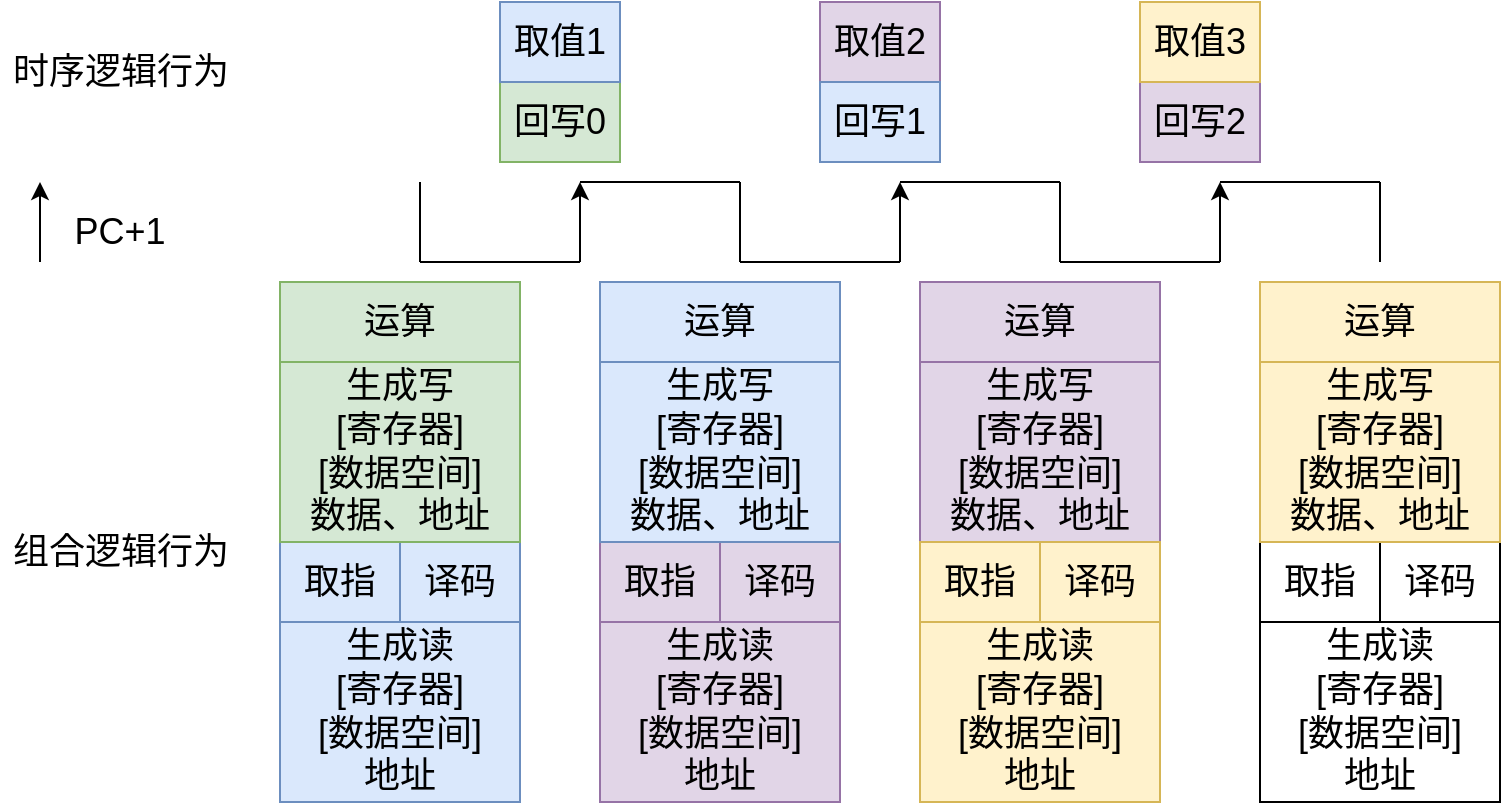 <mxfile version="16.0.3" type="device"><diagram id="IzAwbA2H8wNFUBzf3I_9" name="第 1 页"><mxGraphModel dx="1038" dy="579" grid="1" gridSize="10" guides="1" tooltips="1" connect="1" arrows="1" fold="1" page="1" pageScale="1" pageWidth="1169" pageHeight="1654" math="0" shadow="0"><root><mxCell id="0"/><mxCell id="1" parent="0"/><mxCell id="OezFH6JERg1xJNOGSZTi-2" value="" style="endArrow=none;html=1;rounded=0;fontSize=18;" parent="1" edge="1"><mxGeometry width="50" height="50" relative="1" as="geometry"><mxPoint x="250" y="310" as="sourcePoint"/><mxPoint x="330" y="310" as="targetPoint"/></mxGeometry></mxCell><mxCell id="OezFH6JERg1xJNOGSZTi-3" value="" style="endArrow=none;html=1;rounded=0;fontSize=18;" parent="1" edge="1"><mxGeometry width="50" height="50" relative="1" as="geometry"><mxPoint x="410" y="270" as="sourcePoint"/><mxPoint x="410" y="310" as="targetPoint"/></mxGeometry></mxCell><mxCell id="OezFH6JERg1xJNOGSZTi-4" value="" style="endArrow=none;html=1;rounded=0;fontSize=18;" parent="1" edge="1"><mxGeometry width="50" height="50" relative="1" as="geometry"><mxPoint x="330" y="270" as="sourcePoint"/><mxPoint x="410" y="270" as="targetPoint"/></mxGeometry></mxCell><mxCell id="OezFH6JERg1xJNOGSZTi-5" value="" style="endArrow=classic;html=1;rounded=0;fontSize=18;startArrow=none;startFill=0;endFill=1;" parent="1" edge="1"><mxGeometry width="50" height="50" relative="1" as="geometry"><mxPoint x="330" y="310" as="sourcePoint"/><mxPoint x="330" y="270" as="targetPoint"/></mxGeometry></mxCell><mxCell id="OezFH6JERg1xJNOGSZTi-6" value="" style="endArrow=none;html=1;rounded=0;fontSize=18;" parent="1" edge="1"><mxGeometry width="50" height="50" relative="1" as="geometry"><mxPoint x="410" y="310" as="sourcePoint"/><mxPoint x="490" y="310" as="targetPoint"/></mxGeometry></mxCell><mxCell id="OezFH6JERg1xJNOGSZTi-8" value="" style="endArrow=none;html=1;rounded=0;fontSize=18;" parent="1" edge="1"><mxGeometry width="50" height="50" relative="1" as="geometry"><mxPoint x="490" y="270" as="sourcePoint"/><mxPoint x="570" y="270" as="targetPoint"/></mxGeometry></mxCell><mxCell id="OezFH6JERg1xJNOGSZTi-9" value="" style="endArrow=classic;html=1;rounded=0;fontSize=18;endFill=1;" parent="1" edge="1"><mxGeometry width="50" height="50" relative="1" as="geometry"><mxPoint x="490" y="310" as="sourcePoint"/><mxPoint x="490" y="270" as="targetPoint"/></mxGeometry></mxCell><mxCell id="OezFH6JERg1xJNOGSZTi-10" value="" style="endArrow=none;html=1;rounded=0;fontSize=18;" parent="1" edge="1"><mxGeometry width="50" height="50" relative="1" as="geometry"><mxPoint x="570" y="270" as="sourcePoint"/><mxPoint x="570" y="310" as="targetPoint"/></mxGeometry></mxCell><mxCell id="OezFH6JERg1xJNOGSZTi-11" value="" style="endArrow=none;html=1;rounded=0;fontSize=18;" parent="1" edge="1"><mxGeometry width="50" height="50" relative="1" as="geometry"><mxPoint x="570" y="310" as="sourcePoint"/><mxPoint x="650" y="310" as="targetPoint"/></mxGeometry></mxCell><mxCell id="OezFH6JERg1xJNOGSZTi-12" value="" style="endArrow=none;html=1;rounded=0;fontSize=18;" parent="1" edge="1"><mxGeometry width="50" height="50" relative="1" as="geometry"><mxPoint x="730" y="270" as="sourcePoint"/><mxPoint x="730" y="310" as="targetPoint"/></mxGeometry></mxCell><mxCell id="OezFH6JERg1xJNOGSZTi-13" value="" style="endArrow=none;html=1;rounded=0;fontSize=18;" parent="1" edge="1"><mxGeometry width="50" height="50" relative="1" as="geometry"><mxPoint x="650" y="270" as="sourcePoint"/><mxPoint x="730" y="270" as="targetPoint"/></mxGeometry></mxCell><mxCell id="OezFH6JERg1xJNOGSZTi-14" value="" style="endArrow=classic;html=1;rounded=0;fontSize=18;endFill=1;" parent="1" edge="1"><mxGeometry width="50" height="50" relative="1" as="geometry"><mxPoint x="650" y="310" as="sourcePoint"/><mxPoint x="650" y="270" as="targetPoint"/></mxGeometry></mxCell><mxCell id="OezFH6JERg1xJNOGSZTi-15" value="" style="endArrow=none;html=1;rounded=0;fontSize=18;" parent="1" edge="1"><mxGeometry width="50" height="50" relative="1" as="geometry"><mxPoint x="250" y="270" as="sourcePoint"/><mxPoint x="250" y="310" as="targetPoint"/></mxGeometry></mxCell><mxCell id="OezFH6JERg1xJNOGSZTi-17" value="时序逻辑行为" style="text;html=1;align=center;verticalAlign=middle;resizable=0;points=[];autosize=1;strokeColor=none;fillColor=none;fontSize=18;" parent="1" vertex="1"><mxGeometry x="40" y="200" width="120" height="30" as="geometry"/></mxCell><mxCell id="OezFH6JERg1xJNOGSZTi-18" value="组合逻辑行为" style="text;html=1;align=center;verticalAlign=middle;resizable=0;points=[];autosize=1;strokeColor=none;fillColor=none;fontSize=18;" parent="1" vertex="1"><mxGeometry x="40" y="440" width="120" height="30" as="geometry"/></mxCell><mxCell id="OezFH6JERg1xJNOGSZTi-19" value="译码" style="rounded=0;whiteSpace=wrap;html=1;fontSize=18;fillColor=#e1d5e7;strokeColor=#9673a6;" parent="1" vertex="1"><mxGeometry x="400" y="450" width="60" height="40" as="geometry"/></mxCell><mxCell id="OezFH6JERg1xJNOGSZTi-20" value="生成读&lt;br&gt;[寄存器]&lt;br&gt;[数据空间]&lt;br&gt;地址" style="rounded=0;whiteSpace=wrap;html=1;fontSize=18;fillColor=#e1d5e7;strokeColor=#9673a6;" parent="1" vertex="1"><mxGeometry x="340" y="490" width="120" height="90" as="geometry"/></mxCell><mxCell id="OezFH6JERg1xJNOGSZTi-22" value="" style="endArrow=classic;html=1;rounded=0;fontSize=18;startArrow=none;startFill=0;endFill=1;" parent="1" edge="1"><mxGeometry width="50" height="50" relative="1" as="geometry"><mxPoint x="60" y="310" as="sourcePoint"/><mxPoint x="60" y="270" as="targetPoint"/></mxGeometry></mxCell><mxCell id="OezFH6JERg1xJNOGSZTi-23" value="取值2" style="rounded=0;whiteSpace=wrap;html=1;fontSize=18;fillColor=#e1d5e7;strokeColor=#9673a6;" parent="1" vertex="1"><mxGeometry x="450" y="180" width="60" height="40" as="geometry"/></mxCell><mxCell id="OezFH6JERg1xJNOGSZTi-24" value="运算" style="rounded=0;whiteSpace=wrap;html=1;fontSize=18;fillColor=#e1d5e7;strokeColor=#9673a6;" parent="1" vertex="1"><mxGeometry x="500" y="320" width="120" height="40" as="geometry"/></mxCell><mxCell id="OezFH6JERg1xJNOGSZTi-25" value="生成写&lt;br&gt;[寄存器]&lt;br&gt;[数据空间]&lt;br&gt;数据、地址" style="rounded=0;whiteSpace=wrap;html=1;fontSize=18;fillColor=#e1d5e7;strokeColor=#9673a6;" parent="1" vertex="1"><mxGeometry x="500" y="360" width="120" height="90" as="geometry"/></mxCell><mxCell id="OezFH6JERg1xJNOGSZTi-26" value="回写2" style="rounded=0;whiteSpace=wrap;html=1;fontSize=18;fillColor=#e1d5e7;strokeColor=#9673a6;" parent="1" vertex="1"><mxGeometry x="610" y="220" width="60" height="40" as="geometry"/></mxCell><mxCell id="OezFH6JERg1xJNOGSZTi-28" value="取值3" style="rounded=0;whiteSpace=wrap;html=1;fontSize=18;fillColor=#fff2cc;strokeColor=#d6b656;" parent="1" vertex="1"><mxGeometry x="610" y="180" width="60" height="40" as="geometry"/></mxCell><mxCell id="OezFH6JERg1xJNOGSZTi-32" value="回写1" style="rounded=0;whiteSpace=wrap;html=1;fontSize=18;fillColor=#dae8fc;strokeColor=#6c8ebf;" parent="1" vertex="1"><mxGeometry x="450" y="220" width="60" height="40" as="geometry"/></mxCell><mxCell id="OezFH6JERg1xJNOGSZTi-34" value="取指" style="rounded=0;whiteSpace=wrap;html=1;fontSize=18;fillColor=#e1d5e7;strokeColor=#9673a6;" parent="1" vertex="1"><mxGeometry x="340" y="450" width="60" height="40" as="geometry"/></mxCell><mxCell id="OezFH6JERg1xJNOGSZTi-35" value="回写0" style="rounded=0;whiteSpace=wrap;html=1;fontSize=18;fillColor=#d5e8d4;strokeColor=#82b366;" parent="1" vertex="1"><mxGeometry x="290" y="220" width="60" height="40" as="geometry"/></mxCell><mxCell id="OezFH6JERg1xJNOGSZTi-36" value="取值1" style="rounded=0;whiteSpace=wrap;html=1;fontSize=18;fillColor=#dae8fc;strokeColor=#6c8ebf;" parent="1" vertex="1"><mxGeometry x="290" y="180" width="60" height="40" as="geometry"/></mxCell><mxCell id="OezFH6JERg1xJNOGSZTi-38" value="运算" style="rounded=0;whiteSpace=wrap;html=1;fontSize=18;fillColor=#dae8fc;strokeColor=#6c8ebf;" parent="1" vertex="1"><mxGeometry x="340" y="320" width="120" height="40" as="geometry"/></mxCell><mxCell id="OezFH6JERg1xJNOGSZTi-39" value="生成写&lt;br&gt;[寄存器]&lt;br&gt;[数据空间]&lt;br&gt;数据、地址" style="rounded=0;whiteSpace=wrap;html=1;fontSize=18;fillColor=#dae8fc;strokeColor=#6c8ebf;" parent="1" vertex="1"><mxGeometry x="340" y="360" width="120" height="90" as="geometry"/></mxCell><mxCell id="OezFH6JERg1xJNOGSZTi-40" value="译码" style="rounded=0;whiteSpace=wrap;html=1;fontSize=18;fillColor=#fff2cc;strokeColor=#d6b656;" parent="1" vertex="1"><mxGeometry x="560" y="450" width="60" height="40" as="geometry"/></mxCell><mxCell id="OezFH6JERg1xJNOGSZTi-41" value="生成读&lt;br&gt;[寄存器]&lt;br&gt;[数据空间]&lt;br&gt;地址" style="rounded=0;whiteSpace=wrap;html=1;fontSize=18;fillColor=#fff2cc;strokeColor=#d6b656;" parent="1" vertex="1"><mxGeometry x="500" y="490" width="120" height="90" as="geometry"/></mxCell><mxCell id="OezFH6JERg1xJNOGSZTi-42" value="取指" style="rounded=0;whiteSpace=wrap;html=1;fontSize=18;fillColor=#fff2cc;strokeColor=#d6b656;" parent="1" vertex="1"><mxGeometry x="500" y="450" width="60" height="40" as="geometry"/></mxCell><mxCell id="OezFH6JERg1xJNOGSZTi-43" value="译码" style="rounded=0;whiteSpace=wrap;html=1;fontSize=18;fillColor=#dae8fc;strokeColor=#6c8ebf;" parent="1" vertex="1"><mxGeometry x="240" y="450" width="60" height="40" as="geometry"/></mxCell><mxCell id="OezFH6JERg1xJNOGSZTi-44" value="生成读&lt;br&gt;[寄存器]&lt;br&gt;[数据空间]&lt;br&gt;地址" style="rounded=0;whiteSpace=wrap;html=1;fontSize=18;fillColor=#dae8fc;strokeColor=#6c8ebf;" parent="1" vertex="1"><mxGeometry x="180" y="490" width="120" height="90" as="geometry"/></mxCell><mxCell id="OezFH6JERg1xJNOGSZTi-45" value="取指" style="rounded=0;whiteSpace=wrap;html=1;fontSize=18;fillColor=#dae8fc;strokeColor=#6c8ebf;" parent="1" vertex="1"><mxGeometry x="180" y="450" width="60" height="40" as="geometry"/></mxCell><mxCell id="OezFH6JERg1xJNOGSZTi-46" value="运算" style="rounded=0;whiteSpace=wrap;html=1;fontSize=18;fillColor=#d5e8d4;strokeColor=#82b366;" parent="1" vertex="1"><mxGeometry x="180" y="320" width="120" height="40" as="geometry"/></mxCell><mxCell id="OezFH6JERg1xJNOGSZTi-47" value="生成写&lt;br&gt;[寄存器]&lt;br&gt;[数据空间]&lt;br&gt;数据、地址" style="rounded=0;whiteSpace=wrap;html=1;fontSize=18;fillColor=#d5e8d4;strokeColor=#82b366;" parent="1" vertex="1"><mxGeometry x="180" y="360" width="120" height="90" as="geometry"/></mxCell><mxCell id="OezFH6JERg1xJNOGSZTi-48" value="译码" style="rounded=0;whiteSpace=wrap;html=1;fontSize=18;" parent="1" vertex="1"><mxGeometry x="730" y="450" width="60" height="40" as="geometry"/></mxCell><mxCell id="OezFH6JERg1xJNOGSZTi-49" value="生成读&lt;br&gt;[寄存器]&lt;br&gt;[数据空间]&lt;br&gt;地址" style="rounded=0;whiteSpace=wrap;html=1;fontSize=18;" parent="1" vertex="1"><mxGeometry x="670" y="490" width="120" height="90" as="geometry"/></mxCell><mxCell id="OezFH6JERg1xJNOGSZTi-50" value="取指" style="rounded=0;whiteSpace=wrap;html=1;fontSize=18;" parent="1" vertex="1"><mxGeometry x="670" y="450" width="60" height="40" as="geometry"/></mxCell><mxCell id="OezFH6JERg1xJNOGSZTi-51" value="运算" style="rounded=0;whiteSpace=wrap;html=1;fontSize=18;fillColor=#fff2cc;strokeColor=#d6b656;" parent="1" vertex="1"><mxGeometry x="670" y="320" width="120" height="40" as="geometry"/></mxCell><mxCell id="OezFH6JERg1xJNOGSZTi-52" value="生成写&lt;br&gt;[寄存器]&lt;br&gt;[数据空间]&lt;br&gt;数据、地址" style="rounded=0;whiteSpace=wrap;html=1;fontSize=18;fillColor=#fff2cc;strokeColor=#d6b656;" parent="1" vertex="1"><mxGeometry x="670" y="360" width="120" height="90" as="geometry"/></mxCell><mxCell id="OezFH6JERg1xJNOGSZTi-53" value="PC+1" style="text;html=1;strokeColor=none;fillColor=none;align=center;verticalAlign=middle;whiteSpace=wrap;rounded=0;fontSize=18;" parent="1" vertex="1"><mxGeometry x="70" y="280" width="60" height="30" as="geometry"/></mxCell></root></mxGraphModel></diagram></mxfile>